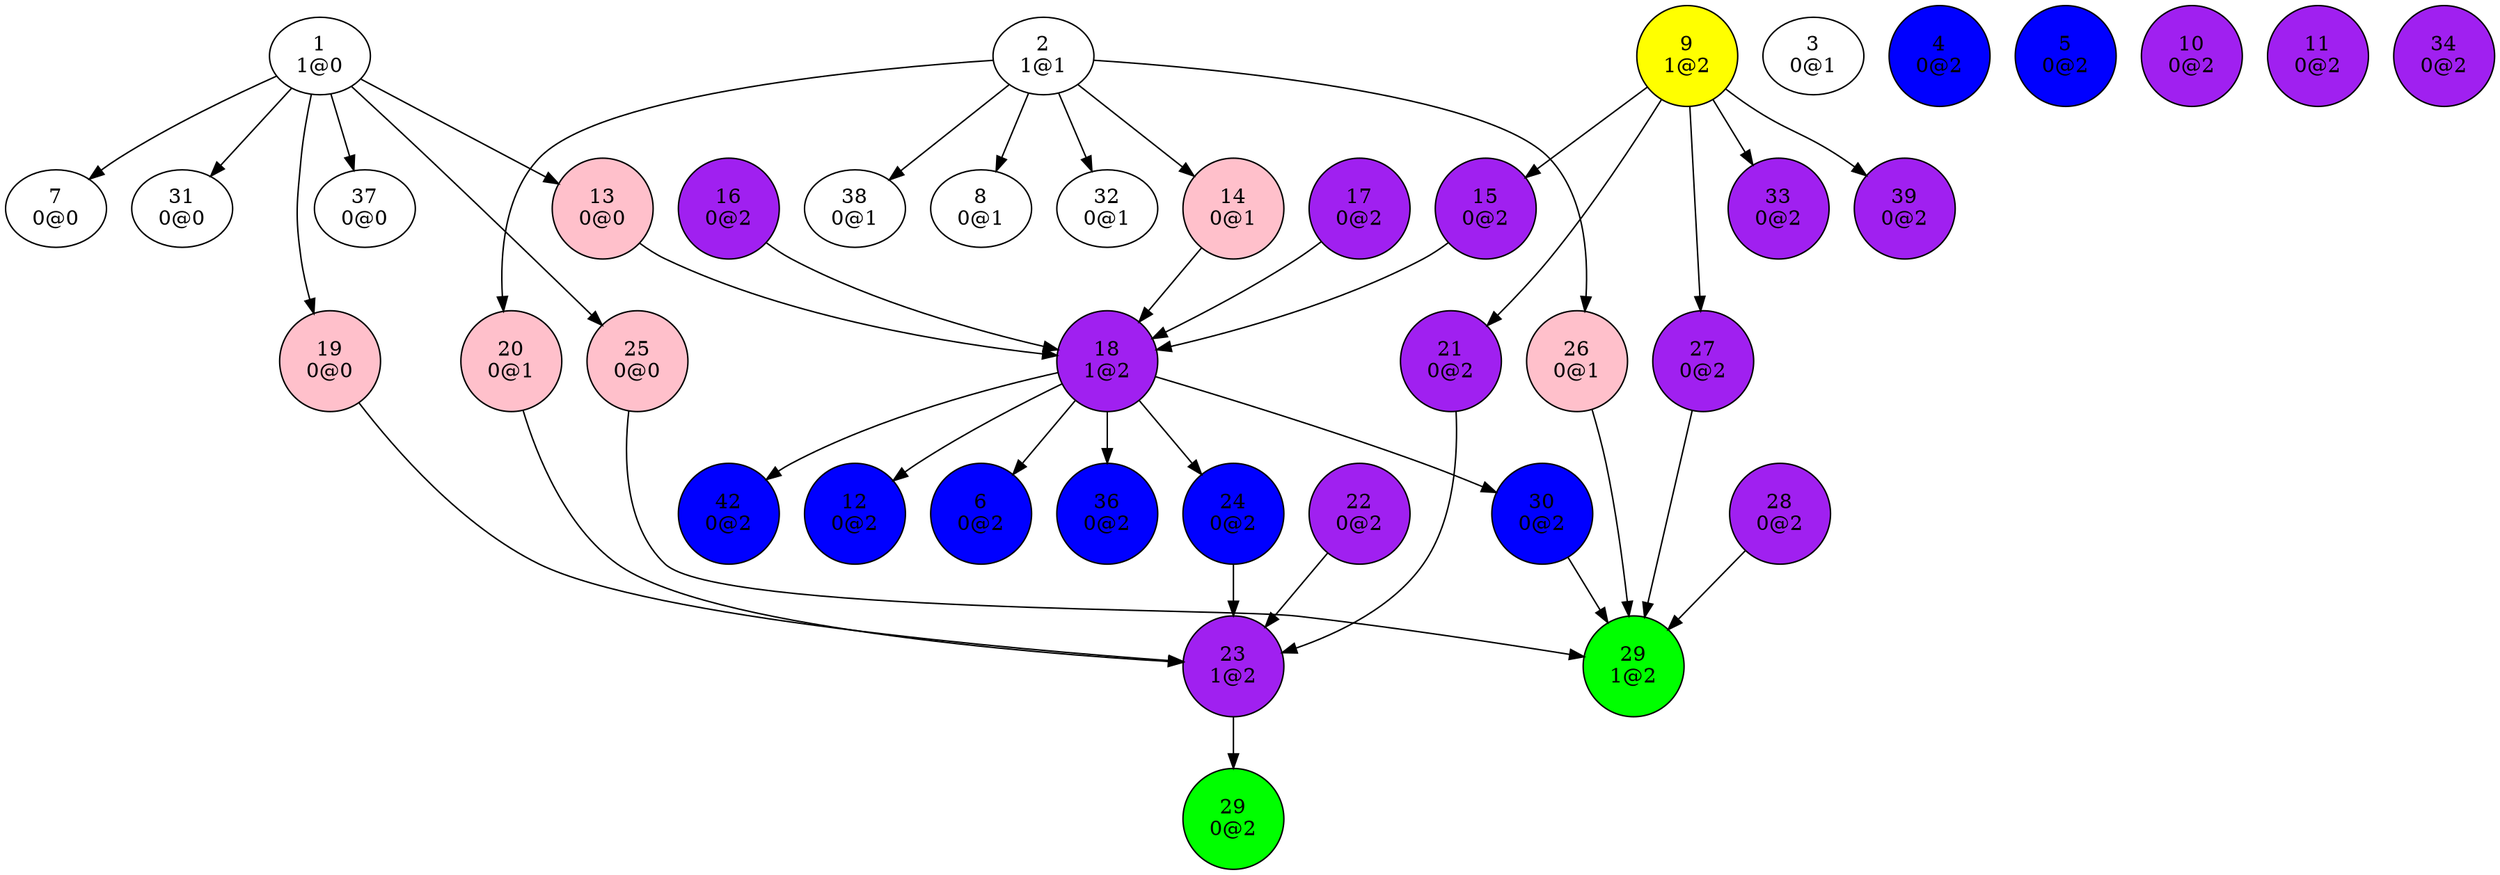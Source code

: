 digraph {
"1
1@0"->"7
0@0";
"1
1@0"->"13
0@0";
"1
1@0"->"19
0@0";
"1
1@0"->"25
0@0";
"1
1@0"->"31
0@0";
"1
1@0"->"37
0@0";
"2
1@1"->"8
0@1";
"2
1@1"->"14
0@1";
"2
1@1"->"20
0@1";
"2
1@1"->"26
0@1";
"2
1@1"->"32
0@1";
"2
1@1"->"38
0@1";
"3
0@1";
"4
0@2";
"5
0@2";
"6
0@2";
"7
0@0";
"8
0@1";
"9
1@2"->"15
0@2";
"9
1@2"->"21
0@2";
"9
1@2"->"27
0@2";
"9
1@2"->"33
0@2";
"9
1@2"->"39
0@2";
"10
0@2";
"11
0@2";
"12
0@2";
"13
0@0"->"18
1@2";
"14
0@1"->"18
1@2";
"15
0@2"->"18
1@2";
"16
0@2"->"18
1@2";
"17
0@2"->"18
1@2";
"18
1@2"->"6
0@2";
"18
1@2"->"12
0@2";
"18
1@2"->"24
0@2";
"18
1@2"->"30
0@2";
"18
1@2"->"36
0@2";
"18
1@2"->"42
0@2";
"19
0@0"->"23
1@2";
"20
0@1"->"23
1@2";
"21
0@2"->"23
1@2";
"22
0@2"->"23
1@2";
"23
1@2"->"29
0@2";
"24
0@2"->"23
1@2";
"25
0@0"->"29
1@2";
"26
0@1"->"29
1@2";
"27
0@2"->"29
1@2";
"28
0@2"->"29
1@2";
"29
0@2";
"29
1@2";
"30
0@2"->"29
1@2";
"31
0@0";
"32
0@1";
"33
0@2";
"34
0@2";
"36
0@2";
"37
0@0";
"38
0@1";
"39
0@2";
"42
0@2";
"4
0@2"[shape=circle, style=filled, fillcolor=blue];
"5
0@2"[shape=circle, style=filled, fillcolor=blue];
"6
0@2"[shape=circle, style=filled, fillcolor=blue];
"9
1@2"[shape=circle, style=filled, fillcolor=yellow];
"10
0@2"[shape=circle, style=filled, fillcolor=purple];
"11
0@2"[shape=circle, style=filled, fillcolor=purple];
"12
0@2"[shape=circle, style=filled, fillcolor=blue];
"13
0@0"[shape=circle, style=filled, fillcolor=pink];
"14
0@1"[shape=circle, style=filled, fillcolor=pink];
"15
0@2"[shape=circle, style=filled, fillcolor=purple];
"16
0@2"[shape=circle, style=filled, fillcolor=purple];
"17
0@2"[shape=circle, style=filled, fillcolor=purple];
"18
1@2"[shape=circle, style=filled, fillcolor=purple];
"19
0@0"[shape=circle, style=filled, fillcolor=pink];
"20
0@1"[shape=circle, style=filled, fillcolor=pink];
"21
0@2"[shape=circle, style=filled, fillcolor=purple];
"22
0@2"[shape=circle, style=filled, fillcolor=purple];
"23
1@2"[shape=circle, style=filled, fillcolor=purple];
"24
0@2"[shape=circle, style=filled, fillcolor=blue];
"25
0@0"[shape=circle, style=filled, fillcolor=pink];
"26
0@1"[shape=circle, style=filled, fillcolor=pink];
"27
0@2"[shape=circle, style=filled, fillcolor=purple];
"28
0@2"[shape=circle, style=filled, fillcolor=purple];
"29
0@2"[shape=circle, style=filled, fillcolor=green];
"29
1@2"[shape=circle, style=filled, fillcolor=green];
"30
0@2"[shape=circle, style=filled, fillcolor=blue];
"33
0@2"[shape=circle, style=filled, fillcolor=purple];
"34
0@2"[shape=circle, style=filled, fillcolor=purple];
"36
0@2"[shape=circle, style=filled, fillcolor=blue];
"39
0@2"[shape=circle, style=filled, fillcolor=purple];
"42
0@2"[shape=circle, style=filled, fillcolor=blue];
}